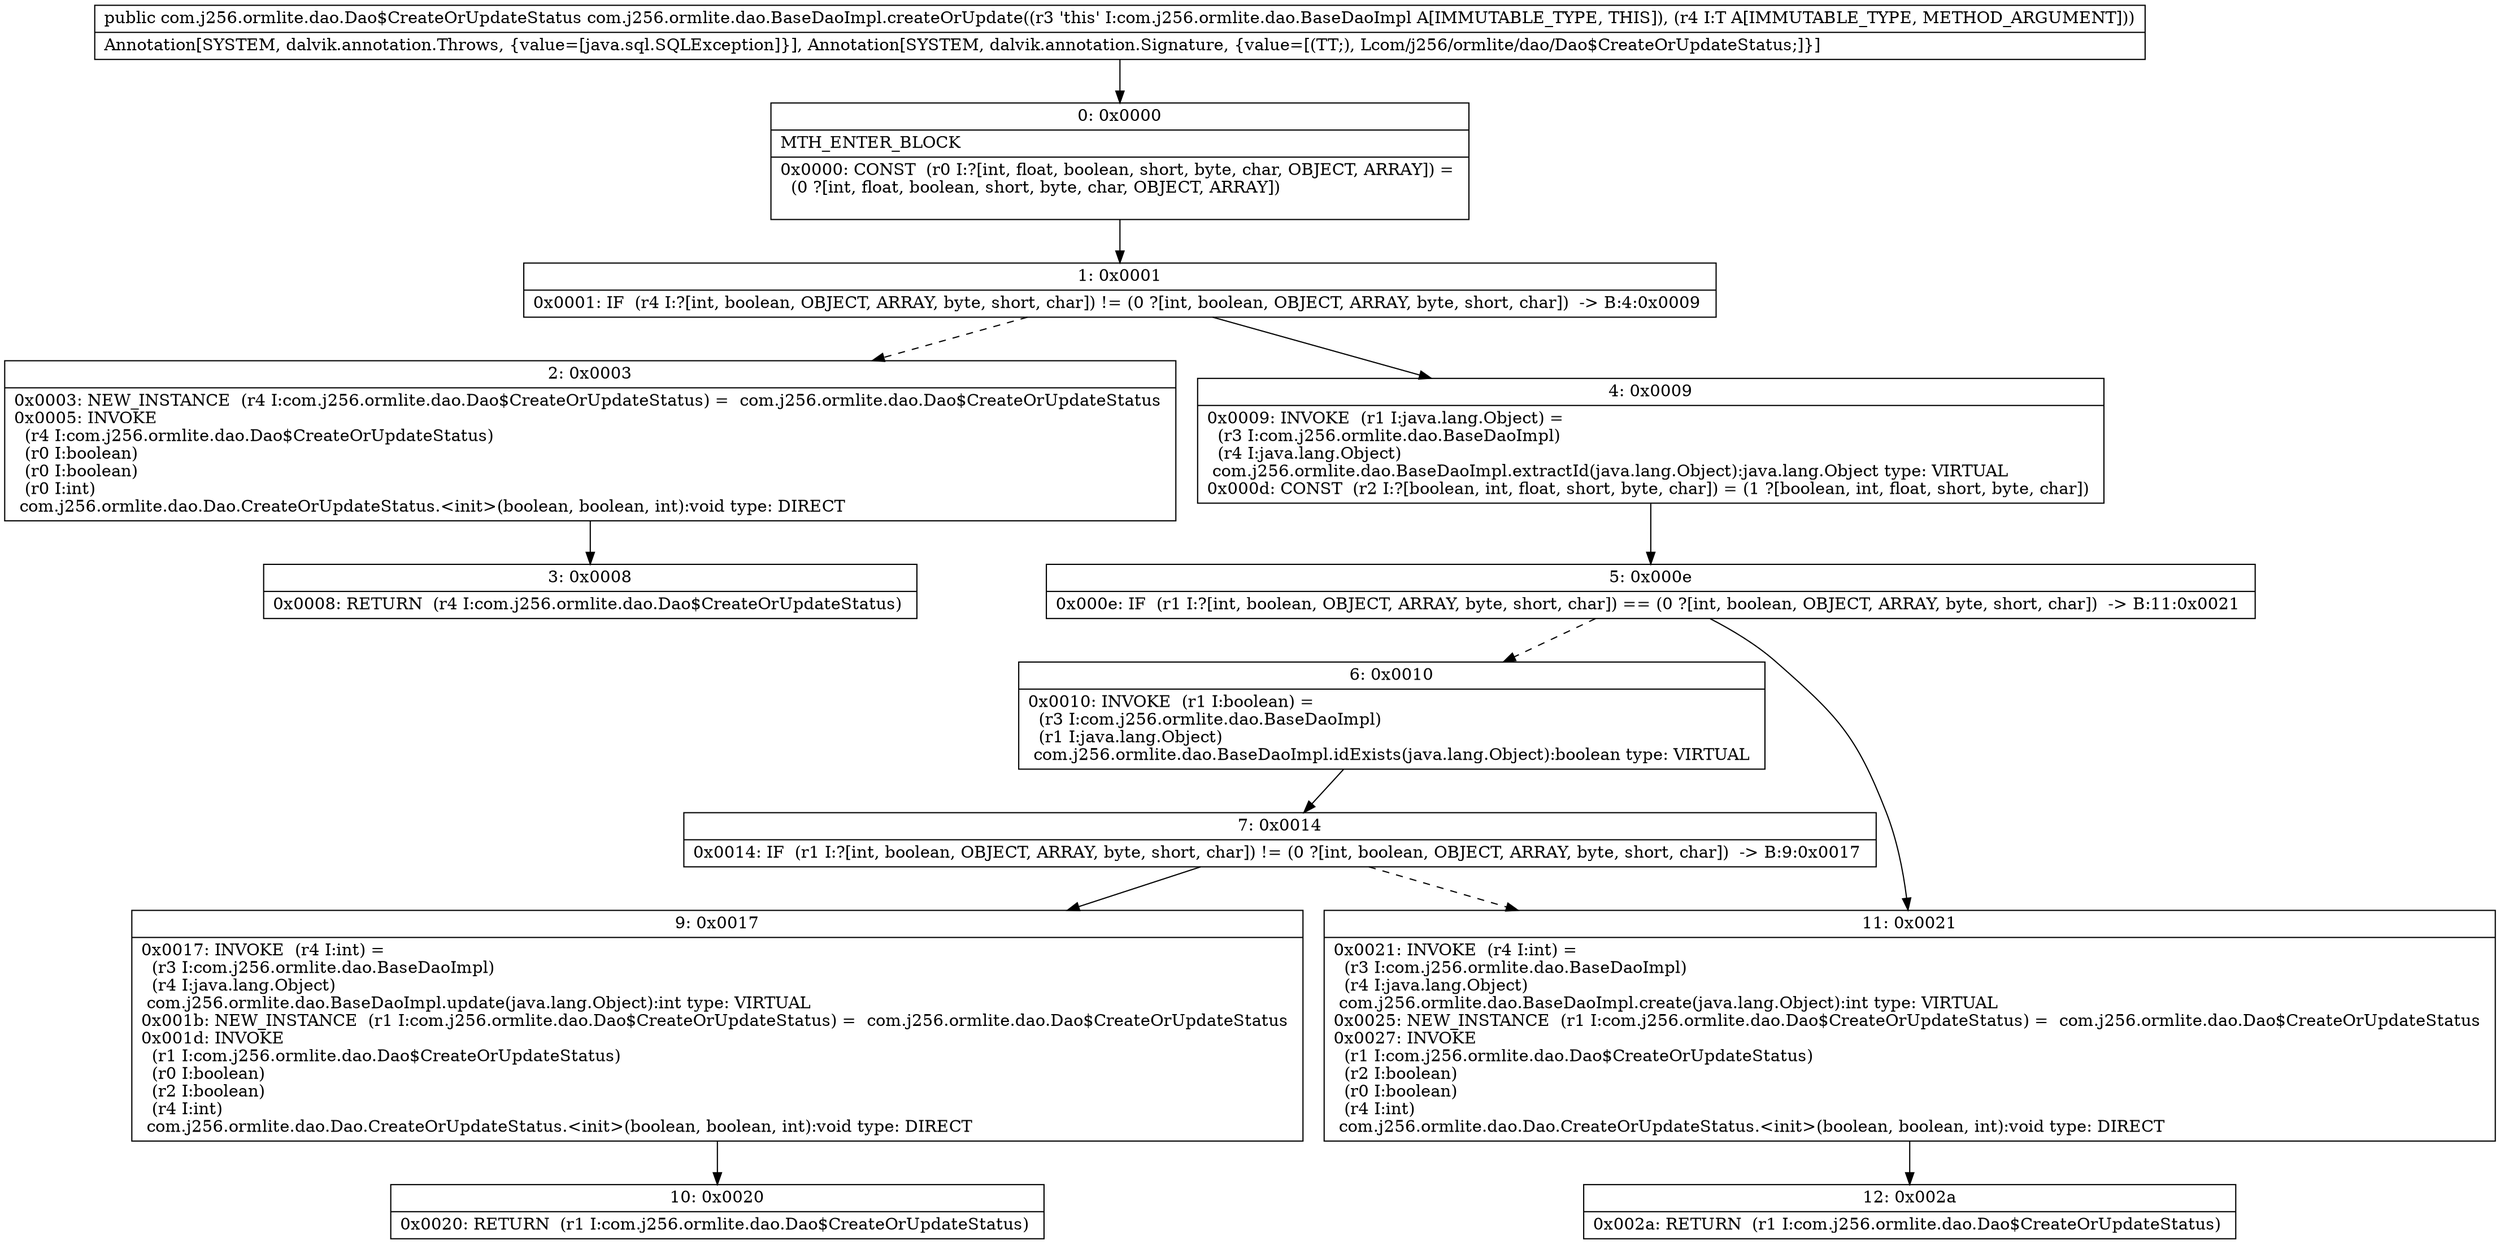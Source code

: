 digraph "CFG forcom.j256.ormlite.dao.BaseDaoImpl.createOrUpdate(Ljava\/lang\/Object;)Lcom\/j256\/ormlite\/dao\/Dao$CreateOrUpdateStatus;" {
Node_0 [shape=record,label="{0\:\ 0x0000|MTH_ENTER_BLOCK\l|0x0000: CONST  (r0 I:?[int, float, boolean, short, byte, char, OBJECT, ARRAY]) = \l  (0 ?[int, float, boolean, short, byte, char, OBJECT, ARRAY])\l \l}"];
Node_1 [shape=record,label="{1\:\ 0x0001|0x0001: IF  (r4 I:?[int, boolean, OBJECT, ARRAY, byte, short, char]) != (0 ?[int, boolean, OBJECT, ARRAY, byte, short, char])  \-\> B:4:0x0009 \l}"];
Node_2 [shape=record,label="{2\:\ 0x0003|0x0003: NEW_INSTANCE  (r4 I:com.j256.ormlite.dao.Dao$CreateOrUpdateStatus) =  com.j256.ormlite.dao.Dao$CreateOrUpdateStatus \l0x0005: INVOKE  \l  (r4 I:com.j256.ormlite.dao.Dao$CreateOrUpdateStatus)\l  (r0 I:boolean)\l  (r0 I:boolean)\l  (r0 I:int)\l com.j256.ormlite.dao.Dao.CreateOrUpdateStatus.\<init\>(boolean, boolean, int):void type: DIRECT \l}"];
Node_3 [shape=record,label="{3\:\ 0x0008|0x0008: RETURN  (r4 I:com.j256.ormlite.dao.Dao$CreateOrUpdateStatus) \l}"];
Node_4 [shape=record,label="{4\:\ 0x0009|0x0009: INVOKE  (r1 I:java.lang.Object) = \l  (r3 I:com.j256.ormlite.dao.BaseDaoImpl)\l  (r4 I:java.lang.Object)\l com.j256.ormlite.dao.BaseDaoImpl.extractId(java.lang.Object):java.lang.Object type: VIRTUAL \l0x000d: CONST  (r2 I:?[boolean, int, float, short, byte, char]) = (1 ?[boolean, int, float, short, byte, char]) \l}"];
Node_5 [shape=record,label="{5\:\ 0x000e|0x000e: IF  (r1 I:?[int, boolean, OBJECT, ARRAY, byte, short, char]) == (0 ?[int, boolean, OBJECT, ARRAY, byte, short, char])  \-\> B:11:0x0021 \l}"];
Node_6 [shape=record,label="{6\:\ 0x0010|0x0010: INVOKE  (r1 I:boolean) = \l  (r3 I:com.j256.ormlite.dao.BaseDaoImpl)\l  (r1 I:java.lang.Object)\l com.j256.ormlite.dao.BaseDaoImpl.idExists(java.lang.Object):boolean type: VIRTUAL \l}"];
Node_7 [shape=record,label="{7\:\ 0x0014|0x0014: IF  (r1 I:?[int, boolean, OBJECT, ARRAY, byte, short, char]) != (0 ?[int, boolean, OBJECT, ARRAY, byte, short, char])  \-\> B:9:0x0017 \l}"];
Node_9 [shape=record,label="{9\:\ 0x0017|0x0017: INVOKE  (r4 I:int) = \l  (r3 I:com.j256.ormlite.dao.BaseDaoImpl)\l  (r4 I:java.lang.Object)\l com.j256.ormlite.dao.BaseDaoImpl.update(java.lang.Object):int type: VIRTUAL \l0x001b: NEW_INSTANCE  (r1 I:com.j256.ormlite.dao.Dao$CreateOrUpdateStatus) =  com.j256.ormlite.dao.Dao$CreateOrUpdateStatus \l0x001d: INVOKE  \l  (r1 I:com.j256.ormlite.dao.Dao$CreateOrUpdateStatus)\l  (r0 I:boolean)\l  (r2 I:boolean)\l  (r4 I:int)\l com.j256.ormlite.dao.Dao.CreateOrUpdateStatus.\<init\>(boolean, boolean, int):void type: DIRECT \l}"];
Node_10 [shape=record,label="{10\:\ 0x0020|0x0020: RETURN  (r1 I:com.j256.ormlite.dao.Dao$CreateOrUpdateStatus) \l}"];
Node_11 [shape=record,label="{11\:\ 0x0021|0x0021: INVOKE  (r4 I:int) = \l  (r3 I:com.j256.ormlite.dao.BaseDaoImpl)\l  (r4 I:java.lang.Object)\l com.j256.ormlite.dao.BaseDaoImpl.create(java.lang.Object):int type: VIRTUAL \l0x0025: NEW_INSTANCE  (r1 I:com.j256.ormlite.dao.Dao$CreateOrUpdateStatus) =  com.j256.ormlite.dao.Dao$CreateOrUpdateStatus \l0x0027: INVOKE  \l  (r1 I:com.j256.ormlite.dao.Dao$CreateOrUpdateStatus)\l  (r2 I:boolean)\l  (r0 I:boolean)\l  (r4 I:int)\l com.j256.ormlite.dao.Dao.CreateOrUpdateStatus.\<init\>(boolean, boolean, int):void type: DIRECT \l}"];
Node_12 [shape=record,label="{12\:\ 0x002a|0x002a: RETURN  (r1 I:com.j256.ormlite.dao.Dao$CreateOrUpdateStatus) \l}"];
MethodNode[shape=record,label="{public com.j256.ormlite.dao.Dao$CreateOrUpdateStatus com.j256.ormlite.dao.BaseDaoImpl.createOrUpdate((r3 'this' I:com.j256.ormlite.dao.BaseDaoImpl A[IMMUTABLE_TYPE, THIS]), (r4 I:T A[IMMUTABLE_TYPE, METHOD_ARGUMENT]))  | Annotation[SYSTEM, dalvik.annotation.Throws, \{value=[java.sql.SQLException]\}], Annotation[SYSTEM, dalvik.annotation.Signature, \{value=[(TT;), Lcom\/j256\/ormlite\/dao\/Dao$CreateOrUpdateStatus;]\}]\l}"];
MethodNode -> Node_0;
Node_0 -> Node_1;
Node_1 -> Node_2[style=dashed];
Node_1 -> Node_4;
Node_2 -> Node_3;
Node_4 -> Node_5;
Node_5 -> Node_6[style=dashed];
Node_5 -> Node_11;
Node_6 -> Node_7;
Node_7 -> Node_9;
Node_7 -> Node_11[style=dashed];
Node_9 -> Node_10;
Node_11 -> Node_12;
}

